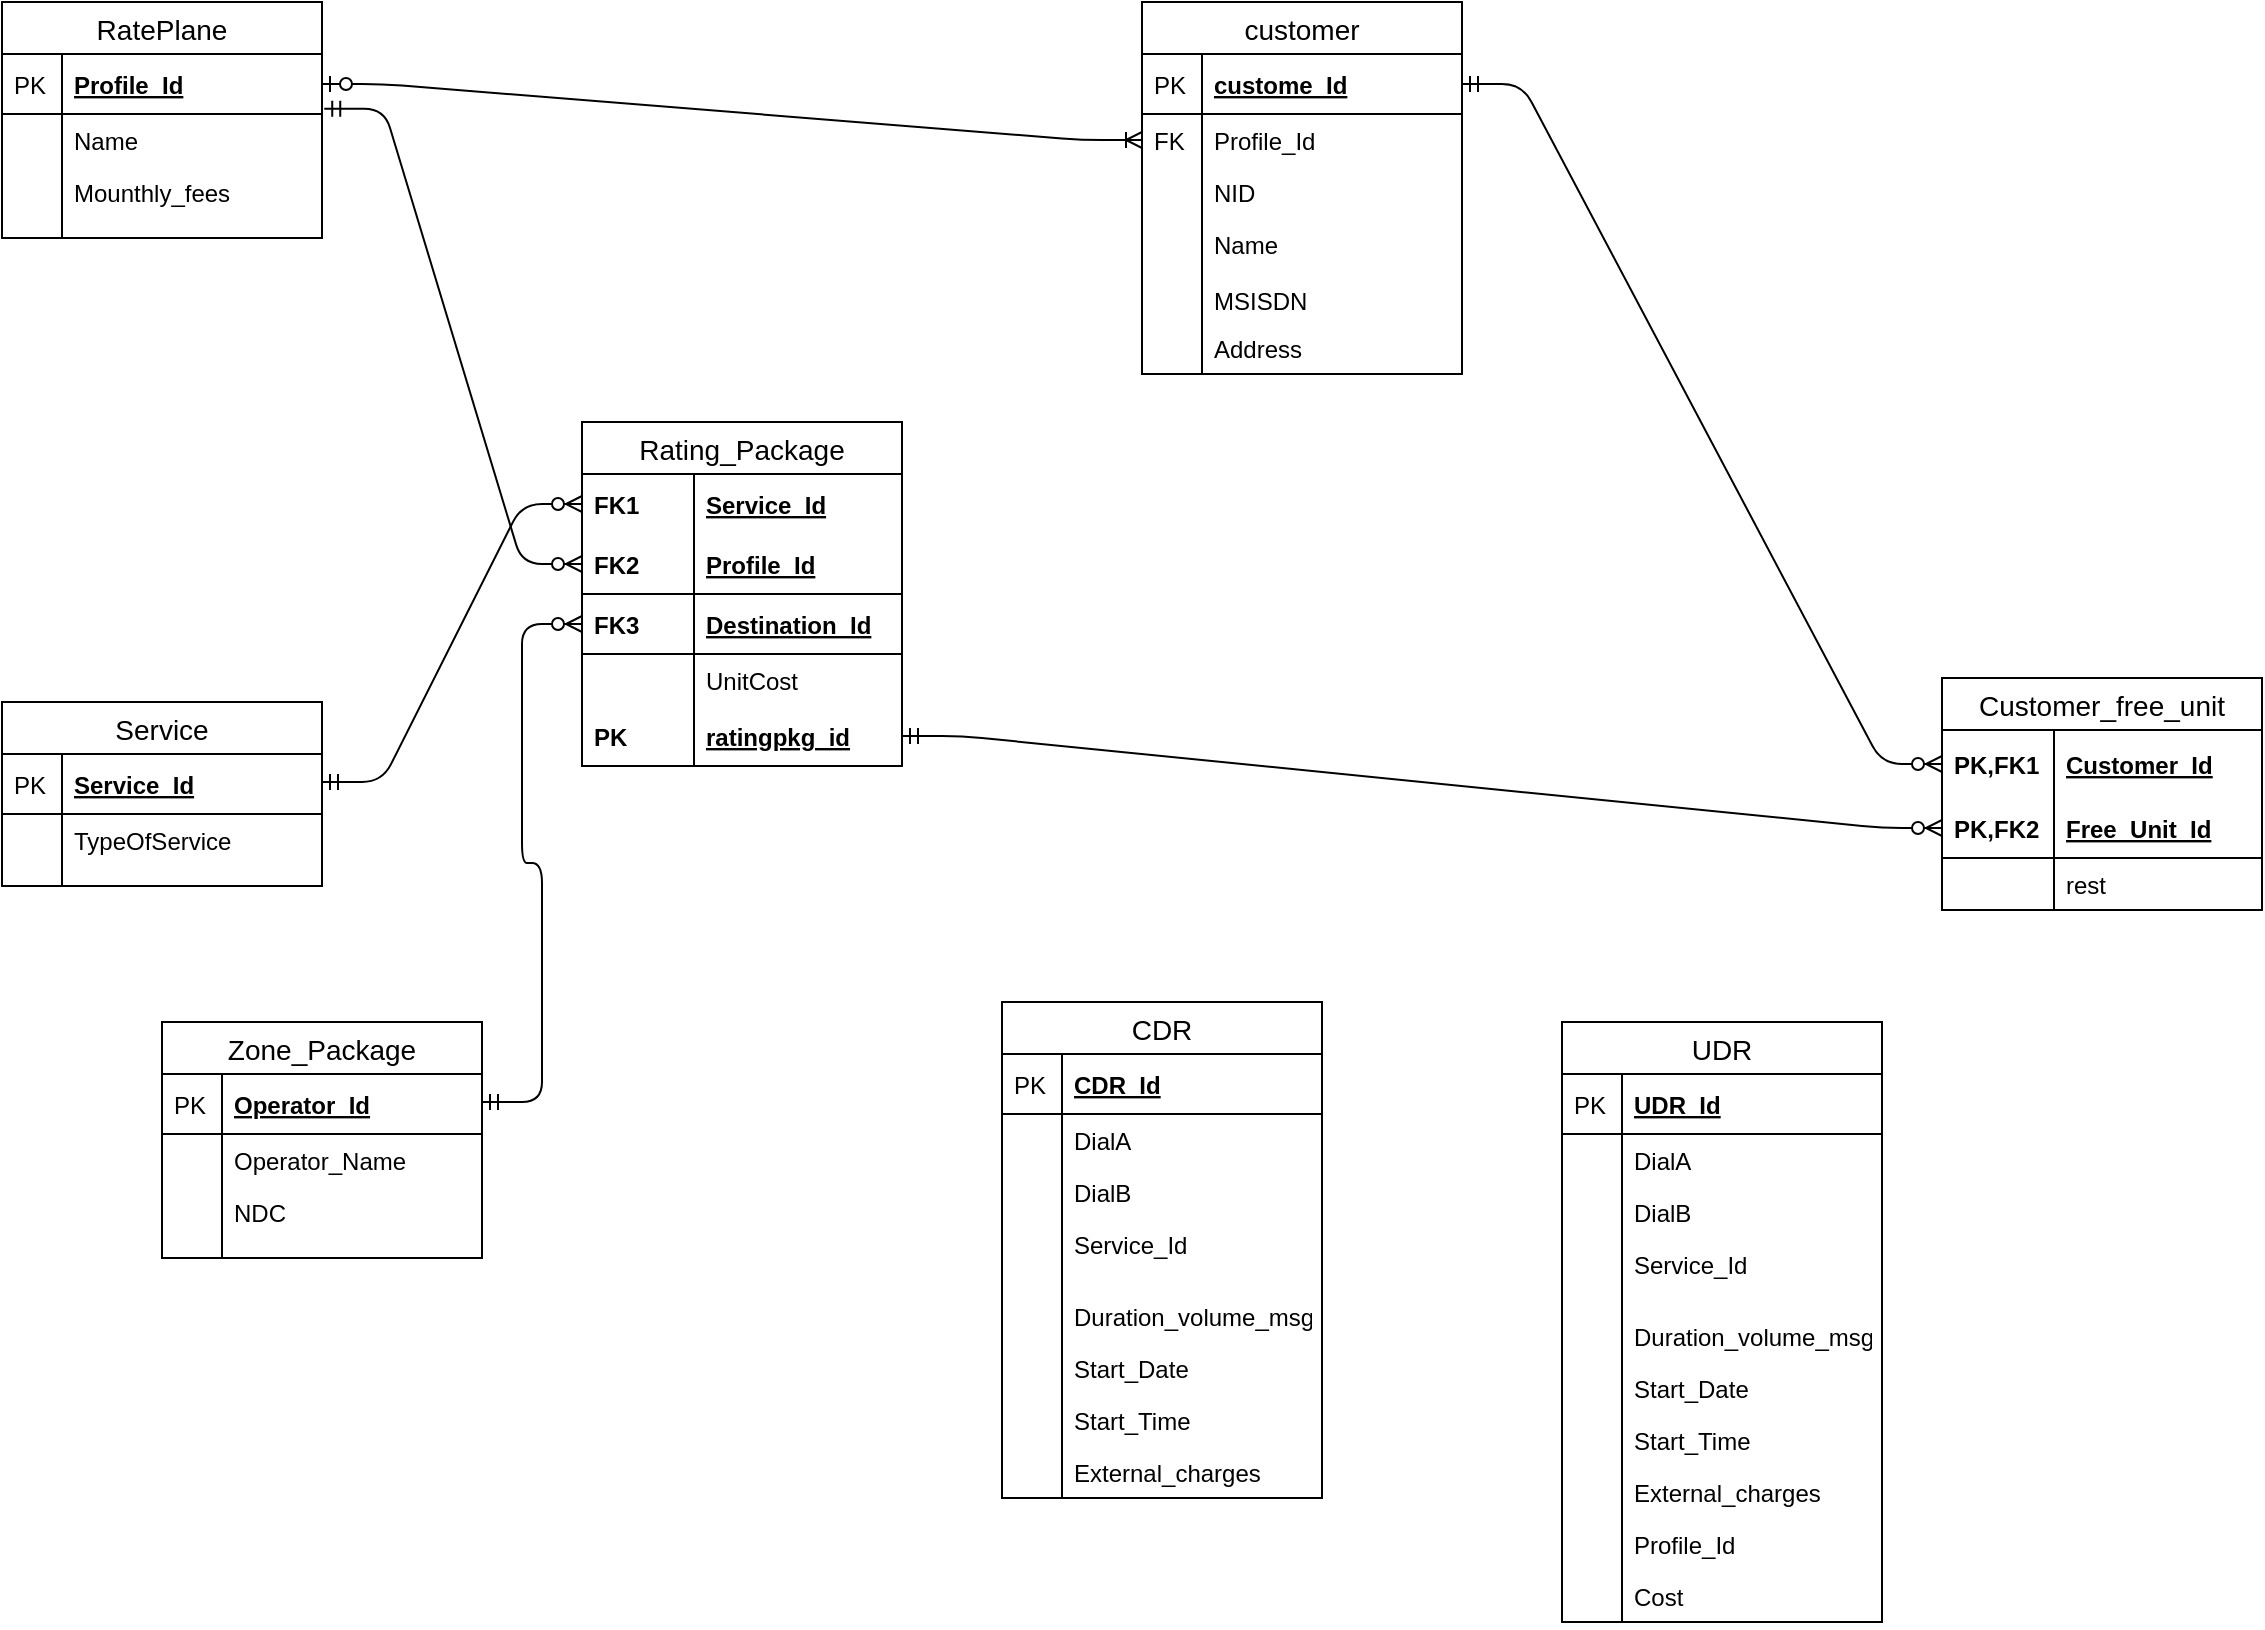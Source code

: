 <mxfile version="13.0.1" type="device"><diagram id="NqoTP0h9-MT8z1iQkF4L" name="Page-1"><mxGraphModel dx="868" dy="443" grid="1" gridSize="10" guides="1" tooltips="1" connect="1" arrows="1" fold="1" page="1" pageScale="1" pageWidth="850" pageHeight="1100" math="0" shadow="0"><root><mxCell id="0"/><mxCell id="1" parent="0"/><mxCell id="SRD3_M76anSx6Ip6fYyF-4" value="" style="edgeStyle=entityRelationEdgeStyle;fontSize=12;html=1;endArrow=ERzeroToMany;startArrow=ERmandOne;entryX=0;entryY=0.5;entryDx=0;entryDy=0;" parent="1" target="I6vXpJZq_C4SH1cYJ7dj-83" edge="1"><mxGeometry width="100" height="100" relative="1" as="geometry"><mxPoint x="260" y="590" as="sourcePoint"/><mxPoint x="360" y="490" as="targetPoint"/></mxGeometry></mxCell><mxCell id="I6vXpJZq_C4SH1cYJ7dj-1" value="RatePlane" style="swimlane;fontStyle=0;childLayout=stackLayout;horizontal=1;startSize=26;horizontalStack=0;resizeParent=1;resizeParentMax=0;resizeLast=0;collapsible=1;marginBottom=0;align=center;fontSize=14;" parent="1" vertex="1"><mxGeometry x="20" y="40" width="160" height="118" as="geometry"/></mxCell><mxCell id="I6vXpJZq_C4SH1cYJ7dj-2" value="Profile_Id" style="shape=partialRectangle;top=0;left=0;right=0;bottom=1;align=left;verticalAlign=middle;fillColor=none;spacingLeft=34;spacingRight=4;overflow=hidden;rotatable=0;points=[[0,0.5],[1,0.5]];portConstraint=eastwest;dropTarget=0;fontStyle=5;fontSize=12;" parent="I6vXpJZq_C4SH1cYJ7dj-1" vertex="1"><mxGeometry y="26" width="160" height="30" as="geometry"/></mxCell><mxCell id="I6vXpJZq_C4SH1cYJ7dj-3" value="PK" style="shape=partialRectangle;top=0;left=0;bottom=0;fillColor=none;align=left;verticalAlign=middle;spacingLeft=4;spacingRight=4;overflow=hidden;rotatable=0;points=[];portConstraint=eastwest;part=1;fontSize=12;" parent="I6vXpJZq_C4SH1cYJ7dj-2" vertex="1" connectable="0"><mxGeometry width="30" height="30" as="geometry"/></mxCell><mxCell id="I6vXpJZq_C4SH1cYJ7dj-4" value="Name&#xA;" style="shape=partialRectangle;top=0;left=0;right=0;bottom=0;align=left;verticalAlign=top;fillColor=none;spacingLeft=34;spacingRight=4;overflow=hidden;rotatable=0;points=[[0,0.5],[1,0.5]];portConstraint=eastwest;dropTarget=0;fontSize=12;" parent="I6vXpJZq_C4SH1cYJ7dj-1" vertex="1"><mxGeometry y="56" width="160" height="26" as="geometry"/></mxCell><mxCell id="I6vXpJZq_C4SH1cYJ7dj-5" value="" style="shape=partialRectangle;top=0;left=0;bottom=0;fillColor=none;align=left;verticalAlign=top;spacingLeft=4;spacingRight=4;overflow=hidden;rotatable=0;points=[];portConstraint=eastwest;part=1;fontSize=12;" parent="I6vXpJZq_C4SH1cYJ7dj-4" vertex="1" connectable="0"><mxGeometry width="30" height="26" as="geometry"/></mxCell><mxCell id="I6vXpJZq_C4SH1cYJ7dj-6" value="Mounthly_fees" style="shape=partialRectangle;top=0;left=0;right=0;bottom=0;align=left;verticalAlign=top;fillColor=none;spacingLeft=34;spacingRight=4;overflow=hidden;rotatable=0;points=[[0,0.5],[1,0.5]];portConstraint=eastwest;dropTarget=0;fontSize=12;" parent="I6vXpJZq_C4SH1cYJ7dj-1" vertex="1"><mxGeometry y="82" width="160" height="26" as="geometry"/></mxCell><mxCell id="I6vXpJZq_C4SH1cYJ7dj-7" value="" style="shape=partialRectangle;top=0;left=0;bottom=0;fillColor=none;align=left;verticalAlign=top;spacingLeft=4;spacingRight=4;overflow=hidden;rotatable=0;points=[];portConstraint=eastwest;part=1;fontSize=12;" parent="I6vXpJZq_C4SH1cYJ7dj-6" vertex="1" connectable="0"><mxGeometry width="30" height="26" as="geometry"/></mxCell><mxCell id="I6vXpJZq_C4SH1cYJ7dj-10" value="" style="shape=partialRectangle;top=0;left=0;right=0;bottom=0;align=left;verticalAlign=top;fillColor=none;spacingLeft=34;spacingRight=4;overflow=hidden;rotatable=0;points=[[0,0.5],[1,0.5]];portConstraint=eastwest;dropTarget=0;fontSize=12;" parent="I6vXpJZq_C4SH1cYJ7dj-1" vertex="1"><mxGeometry y="108" width="160" height="10" as="geometry"/></mxCell><mxCell id="I6vXpJZq_C4SH1cYJ7dj-11" value="" style="shape=partialRectangle;top=0;left=0;bottom=0;fillColor=none;align=left;verticalAlign=top;spacingLeft=4;spacingRight=4;overflow=hidden;rotatable=0;points=[];portConstraint=eastwest;part=1;fontSize=12;" parent="I6vXpJZq_C4SH1cYJ7dj-10" vertex="1" connectable="0"><mxGeometry width="30" height="10" as="geometry"/></mxCell><mxCell id="I6vXpJZq_C4SH1cYJ7dj-23" value="Service" style="swimlane;fontStyle=0;childLayout=stackLayout;horizontal=1;startSize=26;horizontalStack=0;resizeParent=1;resizeParentMax=0;resizeLast=0;collapsible=1;marginBottom=0;align=center;fontSize=14;" parent="1" vertex="1"><mxGeometry x="20" y="390" width="160" height="92" as="geometry"/></mxCell><mxCell id="I6vXpJZq_C4SH1cYJ7dj-24" value="Service_Id" style="shape=partialRectangle;top=0;left=0;right=0;bottom=1;align=left;verticalAlign=middle;fillColor=none;spacingLeft=34;spacingRight=4;overflow=hidden;rotatable=0;points=[[0,0.5],[1,0.5]];portConstraint=eastwest;dropTarget=0;fontStyle=5;fontSize=12;" parent="I6vXpJZq_C4SH1cYJ7dj-23" vertex="1"><mxGeometry y="26" width="160" height="30" as="geometry"/></mxCell><mxCell id="I6vXpJZq_C4SH1cYJ7dj-25" value="PK" style="shape=partialRectangle;top=0;left=0;bottom=0;fillColor=none;align=left;verticalAlign=middle;spacingLeft=4;spacingRight=4;overflow=hidden;rotatable=0;points=[];portConstraint=eastwest;part=1;fontSize=12;" parent="I6vXpJZq_C4SH1cYJ7dj-24" vertex="1" connectable="0"><mxGeometry width="30" height="30" as="geometry"/></mxCell><mxCell id="I6vXpJZq_C4SH1cYJ7dj-26" value="TypeOfService" style="shape=partialRectangle;top=0;left=0;right=0;bottom=0;align=left;verticalAlign=top;fillColor=none;spacingLeft=34;spacingRight=4;overflow=hidden;rotatable=0;points=[[0,0.5],[1,0.5]];portConstraint=eastwest;dropTarget=0;fontSize=12;" parent="I6vXpJZq_C4SH1cYJ7dj-23" vertex="1"><mxGeometry y="56" width="160" height="26" as="geometry"/></mxCell><mxCell id="I6vXpJZq_C4SH1cYJ7dj-27" value="" style="shape=partialRectangle;top=0;left=0;bottom=0;fillColor=none;align=left;verticalAlign=top;spacingLeft=4;spacingRight=4;overflow=hidden;rotatable=0;points=[];portConstraint=eastwest;part=1;fontSize=12;" parent="I6vXpJZq_C4SH1cYJ7dj-26" vertex="1" connectable="0"><mxGeometry width="30" height="26" as="geometry"/></mxCell><mxCell id="I6vXpJZq_C4SH1cYJ7dj-32" value="" style="shape=partialRectangle;top=0;left=0;right=0;bottom=0;align=left;verticalAlign=top;fillColor=none;spacingLeft=34;spacingRight=4;overflow=hidden;rotatable=0;points=[[0,0.5],[1,0.5]];portConstraint=eastwest;dropTarget=0;fontSize=12;" parent="I6vXpJZq_C4SH1cYJ7dj-23" vertex="1"><mxGeometry y="82" width="160" height="10" as="geometry"/></mxCell><mxCell id="I6vXpJZq_C4SH1cYJ7dj-33" value="" style="shape=partialRectangle;top=0;left=0;bottom=0;fillColor=none;align=left;verticalAlign=top;spacingLeft=4;spacingRight=4;overflow=hidden;rotatable=0;points=[];portConstraint=eastwest;part=1;fontSize=12;" parent="I6vXpJZq_C4SH1cYJ7dj-32" vertex="1" connectable="0"><mxGeometry width="30" height="10" as="geometry"/></mxCell><mxCell id="I6vXpJZq_C4SH1cYJ7dj-12" value="customer" style="swimlane;fontStyle=0;childLayout=stackLayout;horizontal=1;startSize=26;horizontalStack=0;resizeParent=1;resizeParentMax=0;resizeLast=0;collapsible=1;marginBottom=0;align=center;fontSize=14;" parent="1" vertex="1"><mxGeometry x="590" y="40" width="160" height="186" as="geometry"/></mxCell><mxCell id="I6vXpJZq_C4SH1cYJ7dj-13" value="custome_Id" style="shape=partialRectangle;top=0;left=0;right=0;bottom=1;align=left;verticalAlign=middle;fillColor=none;spacingLeft=34;spacingRight=4;overflow=hidden;rotatable=0;points=[[0,0.5],[1,0.5]];portConstraint=eastwest;dropTarget=0;fontStyle=5;fontSize=12;" parent="I6vXpJZq_C4SH1cYJ7dj-12" vertex="1"><mxGeometry y="26" width="160" height="30" as="geometry"/></mxCell><mxCell id="I6vXpJZq_C4SH1cYJ7dj-14" value="PK" style="shape=partialRectangle;top=0;left=0;bottom=0;fillColor=none;align=left;verticalAlign=middle;spacingLeft=4;spacingRight=4;overflow=hidden;rotatable=0;points=[];portConstraint=eastwest;part=1;fontSize=12;" parent="I6vXpJZq_C4SH1cYJ7dj-13" vertex="1" connectable="0"><mxGeometry width="30" height="30" as="geometry"/></mxCell><mxCell id="I6vXpJZq_C4SH1cYJ7dj-15" value="Profile_Id" style="shape=partialRectangle;top=0;left=0;right=0;bottom=0;align=left;verticalAlign=top;fillColor=none;spacingLeft=34;spacingRight=4;overflow=hidden;rotatable=0;points=[[0,0.5],[1,0.5]];portConstraint=eastwest;dropTarget=0;fontSize=12;" parent="I6vXpJZq_C4SH1cYJ7dj-12" vertex="1"><mxGeometry y="56" width="160" height="26" as="geometry"/></mxCell><mxCell id="I6vXpJZq_C4SH1cYJ7dj-16" value="FK" style="shape=partialRectangle;top=0;left=0;bottom=0;fillColor=none;align=left;verticalAlign=top;spacingLeft=4;spacingRight=4;overflow=hidden;rotatable=0;points=[];portConstraint=eastwest;part=1;fontSize=12;" parent="I6vXpJZq_C4SH1cYJ7dj-15" vertex="1" connectable="0"><mxGeometry width="30" height="26" as="geometry"/></mxCell><mxCell id="I6vXpJZq_C4SH1cYJ7dj-17" value="NID" style="shape=partialRectangle;top=0;left=0;right=0;bottom=0;align=left;verticalAlign=top;fillColor=none;spacingLeft=34;spacingRight=4;overflow=hidden;rotatable=0;points=[[0,0.5],[1,0.5]];portConstraint=eastwest;dropTarget=0;fontSize=12;" parent="I6vXpJZq_C4SH1cYJ7dj-12" vertex="1"><mxGeometry y="82" width="160" height="26" as="geometry"/></mxCell><mxCell id="I6vXpJZq_C4SH1cYJ7dj-18" value="" style="shape=partialRectangle;top=0;left=0;bottom=0;fillColor=none;align=left;verticalAlign=top;spacingLeft=4;spacingRight=4;overflow=hidden;rotatable=0;points=[];portConstraint=eastwest;part=1;fontSize=12;" parent="I6vXpJZq_C4SH1cYJ7dj-17" vertex="1" connectable="0"><mxGeometry width="30" height="26" as="geometry"/></mxCell><mxCell id="I6vXpJZq_C4SH1cYJ7dj-19" value="Name&#xA;&#xA;MSISDN&#xA; " style="shape=partialRectangle;top=0;left=0;right=0;bottom=0;align=left;verticalAlign=top;fillColor=none;spacingLeft=34;spacingRight=4;overflow=hidden;rotatable=0;points=[[0,0.5],[1,0.5]];portConstraint=eastwest;dropTarget=0;fontSize=12;" parent="I6vXpJZq_C4SH1cYJ7dj-12" vertex="1"><mxGeometry y="108" width="160" height="42" as="geometry"/></mxCell><mxCell id="I6vXpJZq_C4SH1cYJ7dj-20" value="" style="shape=partialRectangle;top=0;left=0;bottom=0;fillColor=none;align=left;verticalAlign=top;spacingLeft=4;spacingRight=4;overflow=hidden;rotatable=0;points=[];portConstraint=eastwest;part=1;fontSize=12;" parent="I6vXpJZq_C4SH1cYJ7dj-19" vertex="1" connectable="0"><mxGeometry width="30" height="42" as="geometry"/></mxCell><mxCell id="I6vXpJZq_C4SH1cYJ7dj-21" value="" style="shape=partialRectangle;top=0;left=0;right=0;bottom=0;align=left;verticalAlign=top;fillColor=none;spacingLeft=34;spacingRight=4;overflow=hidden;rotatable=0;points=[[0,0.5],[1,0.5]];portConstraint=eastwest;dropTarget=0;fontSize=12;" parent="I6vXpJZq_C4SH1cYJ7dj-12" vertex="1"><mxGeometry y="150" width="160" height="10" as="geometry"/></mxCell><mxCell id="I6vXpJZq_C4SH1cYJ7dj-22" value="" style="shape=partialRectangle;top=0;left=0;bottom=0;fillColor=none;align=left;verticalAlign=top;spacingLeft=4;spacingRight=4;overflow=hidden;rotatable=0;points=[];portConstraint=eastwest;part=1;fontSize=12;" parent="I6vXpJZq_C4SH1cYJ7dj-21" vertex="1" connectable="0"><mxGeometry width="30" height="10" as="geometry"/></mxCell><mxCell id="I6vXpJZq_C4SH1cYJ7dj-85" value="Address" style="shape=partialRectangle;top=0;left=0;right=0;bottom=0;align=left;verticalAlign=top;fillColor=none;spacingLeft=34;spacingRight=4;overflow=hidden;rotatable=0;points=[[0,0.5],[1,0.5]];portConstraint=eastwest;dropTarget=0;fontSize=12;" parent="I6vXpJZq_C4SH1cYJ7dj-12" vertex="1"><mxGeometry y="160" width="160" height="26" as="geometry"/></mxCell><mxCell id="I6vXpJZq_C4SH1cYJ7dj-86" value="" style="shape=partialRectangle;top=0;left=0;bottom=0;fillColor=none;align=left;verticalAlign=top;spacingLeft=4;spacingRight=4;overflow=hidden;rotatable=0;points=[];portConstraint=eastwest;part=1;fontSize=12;" parent="I6vXpJZq_C4SH1cYJ7dj-85" vertex="1" connectable="0"><mxGeometry width="30" height="26" as="geometry"/></mxCell><mxCell id="I6vXpJZq_C4SH1cYJ7dj-45" value="Rating_Package" style="swimlane;fontStyle=0;childLayout=stackLayout;horizontal=1;startSize=26;horizontalStack=0;resizeParent=1;resizeParentMax=0;resizeLast=0;collapsible=1;marginBottom=0;align=center;fontSize=14;" parent="1" vertex="1"><mxGeometry x="310" y="250" width="160" height="172" as="geometry"/></mxCell><mxCell id="I6vXpJZq_C4SH1cYJ7dj-46" value="Service_Id" style="shape=partialRectangle;top=0;left=0;right=0;bottom=0;align=left;verticalAlign=middle;fillColor=none;spacingLeft=60;spacingRight=4;overflow=hidden;rotatable=0;points=[[0,0.5],[1,0.5]];portConstraint=eastwest;dropTarget=0;fontStyle=5;fontSize=12;" parent="I6vXpJZq_C4SH1cYJ7dj-45" vertex="1"><mxGeometry y="26" width="160" height="30" as="geometry"/></mxCell><mxCell id="I6vXpJZq_C4SH1cYJ7dj-47" value="FK1" style="shape=partialRectangle;fontStyle=1;top=0;left=0;bottom=0;fillColor=none;align=left;verticalAlign=middle;spacingLeft=4;spacingRight=4;overflow=hidden;rotatable=0;points=[];portConstraint=eastwest;part=1;fontSize=12;" parent="I6vXpJZq_C4SH1cYJ7dj-46" vertex="1" connectable="0"><mxGeometry width="56" height="30" as="geometry"/></mxCell><mxCell id="I6vXpJZq_C4SH1cYJ7dj-48" value="Profile_Id" style="shape=partialRectangle;top=0;left=0;right=0;bottom=1;align=left;verticalAlign=middle;fillColor=none;spacingLeft=60;spacingRight=4;overflow=hidden;rotatable=0;points=[[0,0.5],[1,0.5]];portConstraint=eastwest;dropTarget=0;fontStyle=5;fontSize=12;" parent="I6vXpJZq_C4SH1cYJ7dj-45" vertex="1"><mxGeometry y="56" width="160" height="30" as="geometry"/></mxCell><mxCell id="I6vXpJZq_C4SH1cYJ7dj-49" value="FK2" style="shape=partialRectangle;fontStyle=1;top=0;left=0;bottom=0;fillColor=none;align=left;verticalAlign=middle;spacingLeft=4;spacingRight=4;overflow=hidden;rotatable=0;points=[];portConstraint=eastwest;part=1;fontSize=12;" parent="I6vXpJZq_C4SH1cYJ7dj-48" vertex="1" connectable="0"><mxGeometry width="56" height="30" as="geometry"/></mxCell><mxCell id="I6vXpJZq_C4SH1cYJ7dj-83" value="Destination_Id" style="shape=partialRectangle;top=0;left=0;right=0;bottom=1;align=left;verticalAlign=middle;fillColor=none;spacingLeft=60;spacingRight=4;overflow=hidden;rotatable=0;points=[[0,0.5],[1,0.5]];portConstraint=eastwest;dropTarget=0;fontStyle=5;fontSize=12;" parent="I6vXpJZq_C4SH1cYJ7dj-45" vertex="1"><mxGeometry y="86" width="160" height="30" as="geometry"/></mxCell><mxCell id="I6vXpJZq_C4SH1cYJ7dj-84" value="FK3" style="shape=partialRectangle;fontStyle=1;top=0;left=0;bottom=0;fillColor=none;align=left;verticalAlign=middle;spacingLeft=4;spacingRight=4;overflow=hidden;rotatable=0;points=[];portConstraint=eastwest;part=1;fontSize=12;" parent="I6vXpJZq_C4SH1cYJ7dj-83" vertex="1" connectable="0"><mxGeometry width="56" height="30" as="geometry"/></mxCell><mxCell id="I6vXpJZq_C4SH1cYJ7dj-79" value="UnitCost" style="shape=partialRectangle;top=0;left=0;right=0;bottom=0;align=left;verticalAlign=top;fillColor=none;spacingLeft=60;spacingRight=4;overflow=hidden;rotatable=0;points=[[0,0.5],[1,0.5]];portConstraint=eastwest;dropTarget=0;fontSize=12;" parent="I6vXpJZq_C4SH1cYJ7dj-45" vertex="1"><mxGeometry y="116" width="160" height="26" as="geometry"/></mxCell><mxCell id="I6vXpJZq_C4SH1cYJ7dj-80" value="" style="shape=partialRectangle;top=0;left=0;bottom=0;fillColor=none;align=left;verticalAlign=top;spacingLeft=4;spacingRight=4;overflow=hidden;rotatable=0;points=[];portConstraint=eastwest;part=1;fontSize=12;" parent="I6vXpJZq_C4SH1cYJ7dj-79" vertex="1" connectable="0"><mxGeometry width="56" height="26" as="geometry"/></mxCell><mxCell id="gIB51Gj1fJUE-P_nzgYP-3" value="ratingpkg_id" style="shape=partialRectangle;top=0;left=0;right=0;bottom=0;align=left;verticalAlign=middle;fillColor=none;spacingLeft=60;spacingRight=4;overflow=hidden;rotatable=0;points=[[0,0.5],[1,0.5]];portConstraint=eastwest;dropTarget=0;fontStyle=5;fontSize=12;" vertex="1" parent="I6vXpJZq_C4SH1cYJ7dj-45"><mxGeometry y="142" width="160" height="30" as="geometry"/></mxCell><mxCell id="gIB51Gj1fJUE-P_nzgYP-4" value="PK" style="shape=partialRectangle;fontStyle=1;top=0;left=0;bottom=0;fillColor=none;align=left;verticalAlign=middle;spacingLeft=4;spacingRight=4;overflow=hidden;rotatable=0;points=[];portConstraint=eastwest;part=1;fontSize=12;" vertex="1" connectable="0" parent="gIB51Gj1fJUE-P_nzgYP-3"><mxGeometry width="56" height="30" as="geometry"/></mxCell><mxCell id="I6vXpJZq_C4SH1cYJ7dj-63" value="Zone_Package" style="swimlane;fontStyle=0;childLayout=stackLayout;horizontal=1;startSize=26;horizontalStack=0;resizeParent=1;resizeParentMax=0;resizeLast=0;collapsible=1;marginBottom=0;align=center;fontSize=14;" parent="1" vertex="1"><mxGeometry x="100" y="550" width="160" height="118" as="geometry"/></mxCell><mxCell id="I6vXpJZq_C4SH1cYJ7dj-64" value="Operator_Id" style="shape=partialRectangle;top=0;left=0;right=0;bottom=1;align=left;verticalAlign=middle;fillColor=none;spacingLeft=34;spacingRight=4;overflow=hidden;rotatable=0;points=[[0,0.5],[1,0.5]];portConstraint=eastwest;dropTarget=0;fontStyle=5;fontSize=12;" parent="I6vXpJZq_C4SH1cYJ7dj-63" vertex="1"><mxGeometry y="26" width="160" height="30" as="geometry"/></mxCell><mxCell id="I6vXpJZq_C4SH1cYJ7dj-65" value="PK" style="shape=partialRectangle;top=0;left=0;bottom=0;fillColor=none;align=left;verticalAlign=middle;spacingLeft=4;spacingRight=4;overflow=hidden;rotatable=0;points=[];portConstraint=eastwest;part=1;fontSize=12;" parent="I6vXpJZq_C4SH1cYJ7dj-64" vertex="1" connectable="0"><mxGeometry width="30" height="30" as="geometry"/></mxCell><mxCell id="I6vXpJZq_C4SH1cYJ7dj-66" value="Operator_Name" style="shape=partialRectangle;top=0;left=0;right=0;bottom=0;align=left;verticalAlign=top;fillColor=none;spacingLeft=34;spacingRight=4;overflow=hidden;rotatable=0;points=[[0,0.5],[1,0.5]];portConstraint=eastwest;dropTarget=0;fontSize=12;" parent="I6vXpJZq_C4SH1cYJ7dj-63" vertex="1"><mxGeometry y="56" width="160" height="26" as="geometry"/></mxCell><mxCell id="I6vXpJZq_C4SH1cYJ7dj-67" value="" style="shape=partialRectangle;top=0;left=0;bottom=0;fillColor=none;align=left;verticalAlign=top;spacingLeft=4;spacingRight=4;overflow=hidden;rotatable=0;points=[];portConstraint=eastwest;part=1;fontSize=12;" parent="I6vXpJZq_C4SH1cYJ7dj-66" vertex="1" connectable="0"><mxGeometry width="30" height="26" as="geometry"/></mxCell><mxCell id="I6vXpJZq_C4SH1cYJ7dj-68" value="NDC" style="shape=partialRectangle;top=0;left=0;right=0;bottom=0;align=left;verticalAlign=top;fillColor=none;spacingLeft=34;spacingRight=4;overflow=hidden;rotatable=0;points=[[0,0.5],[1,0.5]];portConstraint=eastwest;dropTarget=0;fontSize=12;" parent="I6vXpJZq_C4SH1cYJ7dj-63" vertex="1"><mxGeometry y="82" width="160" height="26" as="geometry"/></mxCell><mxCell id="I6vXpJZq_C4SH1cYJ7dj-69" value="" style="shape=partialRectangle;top=0;left=0;bottom=0;fillColor=none;align=left;verticalAlign=top;spacingLeft=4;spacingRight=4;overflow=hidden;rotatable=0;points=[];portConstraint=eastwest;part=1;fontSize=12;" parent="I6vXpJZq_C4SH1cYJ7dj-68" vertex="1" connectable="0"><mxGeometry width="30" height="26" as="geometry"/></mxCell><mxCell id="I6vXpJZq_C4SH1cYJ7dj-72" value="" style="shape=partialRectangle;top=0;left=0;right=0;bottom=0;align=left;verticalAlign=top;fillColor=none;spacingLeft=34;spacingRight=4;overflow=hidden;rotatable=0;points=[[0,0.5],[1,0.5]];portConstraint=eastwest;dropTarget=0;fontSize=12;" parent="I6vXpJZq_C4SH1cYJ7dj-63" vertex="1"><mxGeometry y="108" width="160" height="10" as="geometry"/></mxCell><mxCell id="I6vXpJZq_C4SH1cYJ7dj-73" value="" style="shape=partialRectangle;top=0;left=0;bottom=0;fillColor=none;align=left;verticalAlign=top;spacingLeft=4;spacingRight=4;overflow=hidden;rotatable=0;points=[];portConstraint=eastwest;part=1;fontSize=12;" parent="I6vXpJZq_C4SH1cYJ7dj-72" vertex="1" connectable="0"><mxGeometry width="30" height="10" as="geometry"/></mxCell><mxCell id="I6vXpJZq_C4SH1cYJ7dj-89" value="" style="edgeStyle=entityRelationEdgeStyle;fontSize=12;html=1;endArrow=ERoneToMany;startArrow=ERzeroToOne;exitX=1;exitY=0.5;exitDx=0;exitDy=0;entryX=0;entryY=0.5;entryDx=0;entryDy=0;" parent="1" source="I6vXpJZq_C4SH1cYJ7dj-2" target="I6vXpJZq_C4SH1cYJ7dj-15" edge="1"><mxGeometry width="100" height="100" relative="1" as="geometry"><mxPoint x="320" y="170" as="sourcePoint"/><mxPoint x="420" y="70" as="targetPoint"/></mxGeometry></mxCell><mxCell id="I6vXpJZq_C4SH1cYJ7dj-93" value="" style="edgeStyle=entityRelationEdgeStyle;fontSize=12;html=1;endArrow=ERzeroToMany;startArrow=ERmandOne;entryX=0;entryY=0.5;entryDx=0;entryDy=0;exitX=1.007;exitY=-0.1;exitDx=0;exitDy=0;exitPerimeter=0;" parent="1" source="I6vXpJZq_C4SH1cYJ7dj-4" target="I6vXpJZq_C4SH1cYJ7dj-48" edge="1"><mxGeometry width="100" height="100" relative="1" as="geometry"><mxPoint x="170" y="180" as="sourcePoint"/><mxPoint x="270" y="80" as="targetPoint"/></mxGeometry></mxCell><mxCell id="SRD3_M76anSx6Ip6fYyF-3" value="" style="edgeStyle=entityRelationEdgeStyle;fontSize=12;html=1;endArrow=ERzeroToMany;startArrow=ERmandOne;entryX=0;entryY=0.5;entryDx=0;entryDy=0;" parent="1" target="I6vXpJZq_C4SH1cYJ7dj-46" edge="1"><mxGeometry width="100" height="100" relative="1" as="geometry"><mxPoint x="180" y="430" as="sourcePoint"/><mxPoint x="280" y="330" as="targetPoint"/></mxGeometry></mxCell><mxCell id="4dYCIiuZ7WBK6JE0jB2O-19" value="" style="edgeStyle=entityRelationEdgeStyle;fontSize=12;html=1;endArrow=ERzeroToMany;startArrow=ERmandOne;exitX=1;exitY=0.5;exitDx=0;exitDy=0;entryX=0;entryY=0.5;entryDx=0;entryDy=0;" parent="1" source="I6vXpJZq_C4SH1cYJ7dj-13" target="4dYCIiuZ7WBK6JE0jB2O-13" edge="1"><mxGeometry width="100" height="100" relative="1" as="geometry"><mxPoint x="510" y="230" as="sourcePoint"/><mxPoint x="590" y="559" as="targetPoint"/></mxGeometry></mxCell><mxCell id="4dYCIiuZ7WBK6JE0jB2O-20" value="" style="edgeStyle=entityRelationEdgeStyle;fontSize=12;html=1;endArrow=ERzeroToMany;startArrow=ERmandOne;entryX=0;entryY=0.5;entryDx=0;entryDy=0;exitX=1;exitY=0.5;exitDx=0;exitDy=0;" parent="1" source="gIB51Gj1fJUE-P_nzgYP-3" target="4dYCIiuZ7WBK6JE0jB2O-15" edge="1"><mxGeometry width="100" height="100" relative="1" as="geometry"><mxPoint x="510" y="290" as="sourcePoint"/><mxPoint x="590" y="600" as="targetPoint"/></mxGeometry></mxCell><mxCell id="4dYCIiuZ7WBK6JE0jB2O-12" value="Customer_free_unit" style="swimlane;fontStyle=0;childLayout=stackLayout;horizontal=1;startSize=26;horizontalStack=0;resizeParent=1;resizeParentMax=0;resizeLast=0;collapsible=1;marginBottom=0;align=center;fontSize=14;" parent="1" vertex="1"><mxGeometry x="990" y="378" width="160" height="116" as="geometry"/></mxCell><mxCell id="4dYCIiuZ7WBK6JE0jB2O-13" value="Customer_Id" style="shape=partialRectangle;top=0;left=0;right=0;bottom=0;align=left;verticalAlign=middle;fillColor=none;spacingLeft=60;spacingRight=4;overflow=hidden;rotatable=0;points=[[0,0.5],[1,0.5]];portConstraint=eastwest;dropTarget=0;fontStyle=5;fontSize=12;" parent="4dYCIiuZ7WBK6JE0jB2O-12" vertex="1"><mxGeometry y="26" width="160" height="34" as="geometry"/></mxCell><mxCell id="4dYCIiuZ7WBK6JE0jB2O-14" value="PK,FK1" style="shape=partialRectangle;fontStyle=1;top=0;left=0;bottom=0;fillColor=none;align=left;verticalAlign=middle;spacingLeft=4;spacingRight=4;overflow=hidden;rotatable=0;points=[];portConstraint=eastwest;part=1;fontSize=12;" parent="4dYCIiuZ7WBK6JE0jB2O-13" vertex="1" connectable="0"><mxGeometry width="56" height="34" as="geometry"/></mxCell><mxCell id="4dYCIiuZ7WBK6JE0jB2O-15" value="Free_Unit_Id" style="shape=partialRectangle;top=0;left=0;right=0;bottom=1;align=left;verticalAlign=middle;fillColor=none;spacingLeft=60;spacingRight=4;overflow=hidden;rotatable=0;points=[[0,0.5],[1,0.5]];portConstraint=eastwest;dropTarget=0;fontStyle=5;fontSize=12;" parent="4dYCIiuZ7WBK6JE0jB2O-12" vertex="1"><mxGeometry y="60" width="160" height="30" as="geometry"/></mxCell><mxCell id="4dYCIiuZ7WBK6JE0jB2O-16" value="PK,FK2" style="shape=partialRectangle;fontStyle=1;top=0;left=0;bottom=0;fillColor=none;align=left;verticalAlign=middle;spacingLeft=4;spacingRight=4;overflow=hidden;rotatable=0;points=[];portConstraint=eastwest;part=1;fontSize=12;" parent="4dYCIiuZ7WBK6JE0jB2O-15" vertex="1" connectable="0"><mxGeometry width="56" height="30" as="geometry"/></mxCell><mxCell id="4dYCIiuZ7WBK6JE0jB2O-17" value="rest" style="shape=partialRectangle;top=0;left=0;right=0;bottom=0;align=left;verticalAlign=top;fillColor=none;spacingLeft=60;spacingRight=4;overflow=hidden;rotatable=0;points=[[0,0.5],[1,0.5]];portConstraint=eastwest;dropTarget=0;fontSize=12;" parent="4dYCIiuZ7WBK6JE0jB2O-12" vertex="1"><mxGeometry y="90" width="160" height="26" as="geometry"/></mxCell><mxCell id="4dYCIiuZ7WBK6JE0jB2O-18" value="" style="shape=partialRectangle;top=0;left=0;bottom=0;fillColor=none;align=left;verticalAlign=top;spacingLeft=4;spacingRight=4;overflow=hidden;rotatable=0;points=[];portConstraint=eastwest;part=1;fontSize=12;" parent="4dYCIiuZ7WBK6JE0jB2O-17" vertex="1" connectable="0"><mxGeometry width="56" height="26" as="geometry"/></mxCell><mxCell id="4dYCIiuZ7WBK6JE0jB2O-21" value="CDR" style="swimlane;fontStyle=0;childLayout=stackLayout;horizontal=1;startSize=26;horizontalStack=0;resizeParent=1;resizeParentMax=0;resizeLast=0;collapsible=1;marginBottom=0;align=center;fontSize=14;" parent="1" vertex="1"><mxGeometry x="520" y="540" width="160" height="248" as="geometry"/></mxCell><mxCell id="4dYCIiuZ7WBK6JE0jB2O-22" value="CDR_Id" style="shape=partialRectangle;top=0;left=0;right=0;bottom=1;align=left;verticalAlign=middle;fillColor=none;spacingLeft=34;spacingRight=4;overflow=hidden;rotatable=0;points=[[0,0.5],[1,0.5]];portConstraint=eastwest;dropTarget=0;fontStyle=5;fontSize=12;" parent="4dYCIiuZ7WBK6JE0jB2O-21" vertex="1"><mxGeometry y="26" width="160" height="30" as="geometry"/></mxCell><mxCell id="4dYCIiuZ7WBK6JE0jB2O-23" value="PK" style="shape=partialRectangle;top=0;left=0;bottom=0;fillColor=none;align=left;verticalAlign=middle;spacingLeft=4;spacingRight=4;overflow=hidden;rotatable=0;points=[];portConstraint=eastwest;part=1;fontSize=12;" parent="4dYCIiuZ7WBK6JE0jB2O-22" vertex="1" connectable="0"><mxGeometry width="30" height="30" as="geometry"/></mxCell><mxCell id="4dYCIiuZ7WBK6JE0jB2O-24" value="DialA" style="shape=partialRectangle;top=0;left=0;right=0;bottom=0;align=left;verticalAlign=top;fillColor=none;spacingLeft=34;spacingRight=4;overflow=hidden;rotatable=0;points=[[0,0.5],[1,0.5]];portConstraint=eastwest;dropTarget=0;fontSize=12;" parent="4dYCIiuZ7WBK6JE0jB2O-21" vertex="1"><mxGeometry y="56" width="160" height="26" as="geometry"/></mxCell><mxCell id="4dYCIiuZ7WBK6JE0jB2O-25" value="" style="shape=partialRectangle;top=0;left=0;bottom=0;fillColor=none;align=left;verticalAlign=top;spacingLeft=4;spacingRight=4;overflow=hidden;rotatable=0;points=[];portConstraint=eastwest;part=1;fontSize=12;" parent="4dYCIiuZ7WBK6JE0jB2O-24" vertex="1" connectable="0"><mxGeometry width="30" height="26" as="geometry"/></mxCell><mxCell id="4dYCIiuZ7WBK6JE0jB2O-26" value="DialB" style="shape=partialRectangle;top=0;left=0;right=0;bottom=0;align=left;verticalAlign=top;fillColor=none;spacingLeft=34;spacingRight=4;overflow=hidden;rotatable=0;points=[[0,0.5],[1,0.5]];portConstraint=eastwest;dropTarget=0;fontSize=12;" parent="4dYCIiuZ7WBK6JE0jB2O-21" vertex="1"><mxGeometry y="82" width="160" height="26" as="geometry"/></mxCell><mxCell id="4dYCIiuZ7WBK6JE0jB2O-27" value="" style="shape=partialRectangle;top=0;left=0;bottom=0;fillColor=none;align=left;verticalAlign=top;spacingLeft=4;spacingRight=4;overflow=hidden;rotatable=0;points=[];portConstraint=eastwest;part=1;fontSize=12;" parent="4dYCIiuZ7WBK6JE0jB2O-26" vertex="1" connectable="0"><mxGeometry width="30" height="26" as="geometry"/></mxCell><mxCell id="4dYCIiuZ7WBK6JE0jB2O-28" value="Service_Id" style="shape=partialRectangle;top=0;left=0;right=0;bottom=0;align=left;verticalAlign=top;fillColor=none;spacingLeft=34;spacingRight=4;overflow=hidden;rotatable=0;points=[[0,0.5],[1,0.5]];portConstraint=eastwest;dropTarget=0;fontSize=12;" parent="4dYCIiuZ7WBK6JE0jB2O-21" vertex="1"><mxGeometry y="108" width="160" height="26" as="geometry"/></mxCell><mxCell id="4dYCIiuZ7WBK6JE0jB2O-29" value="" style="shape=partialRectangle;top=0;left=0;bottom=0;fillColor=none;align=left;verticalAlign=top;spacingLeft=4;spacingRight=4;overflow=hidden;rotatable=0;points=[];portConstraint=eastwest;part=1;fontSize=12;" parent="4dYCIiuZ7WBK6JE0jB2O-28" vertex="1" connectable="0"><mxGeometry width="30" height="26" as="geometry"/></mxCell><mxCell id="4dYCIiuZ7WBK6JE0jB2O-30" value="" style="shape=partialRectangle;top=0;left=0;right=0;bottom=0;align=left;verticalAlign=top;fillColor=none;spacingLeft=34;spacingRight=4;overflow=hidden;rotatable=0;points=[[0,0.5],[1,0.5]];portConstraint=eastwest;dropTarget=0;fontSize=12;" parent="4dYCIiuZ7WBK6JE0jB2O-21" vertex="1"><mxGeometry y="134" width="160" height="10" as="geometry"/></mxCell><mxCell id="4dYCIiuZ7WBK6JE0jB2O-31" value="" style="shape=partialRectangle;top=0;left=0;bottom=0;fillColor=none;align=left;verticalAlign=top;spacingLeft=4;spacingRight=4;overflow=hidden;rotatable=0;points=[];portConstraint=eastwest;part=1;fontSize=12;" parent="4dYCIiuZ7WBK6JE0jB2O-30" vertex="1" connectable="0"><mxGeometry width="30" height="10" as="geometry"/></mxCell><mxCell id="4dYCIiuZ7WBK6JE0jB2O-32" value="Duration_volume_msg" style="shape=partialRectangle;top=0;left=0;right=0;bottom=0;align=left;verticalAlign=top;fillColor=none;spacingLeft=34;spacingRight=4;overflow=hidden;rotatable=0;points=[[0,0.5],[1,0.5]];portConstraint=eastwest;dropTarget=0;fontSize=12;" parent="4dYCIiuZ7WBK6JE0jB2O-21" vertex="1"><mxGeometry y="144" width="160" height="26" as="geometry"/></mxCell><mxCell id="4dYCIiuZ7WBK6JE0jB2O-33" value="" style="shape=partialRectangle;top=0;left=0;bottom=0;fillColor=none;align=left;verticalAlign=top;spacingLeft=4;spacingRight=4;overflow=hidden;rotatable=0;points=[];portConstraint=eastwest;part=1;fontSize=12;" parent="4dYCIiuZ7WBK6JE0jB2O-32" vertex="1" connectable="0"><mxGeometry width="30" height="26" as="geometry"/></mxCell><mxCell id="4dYCIiuZ7WBK6JE0jB2O-34" value="Start_Date" style="shape=partialRectangle;top=0;left=0;right=0;bottom=0;align=left;verticalAlign=top;fillColor=none;spacingLeft=34;spacingRight=4;overflow=hidden;rotatable=0;points=[[0,0.5],[1,0.5]];portConstraint=eastwest;dropTarget=0;fontSize=12;" parent="4dYCIiuZ7WBK6JE0jB2O-21" vertex="1"><mxGeometry y="170" width="160" height="26" as="geometry"/></mxCell><mxCell id="4dYCIiuZ7WBK6JE0jB2O-35" value="" style="shape=partialRectangle;top=0;left=0;bottom=0;fillColor=none;align=left;verticalAlign=top;spacingLeft=4;spacingRight=4;overflow=hidden;rotatable=0;points=[];portConstraint=eastwest;part=1;fontSize=12;" parent="4dYCIiuZ7WBK6JE0jB2O-34" vertex="1" connectable="0"><mxGeometry width="30" height="26" as="geometry"/></mxCell><mxCell id="4dYCIiuZ7WBK6JE0jB2O-36" value="Start_Time" style="shape=partialRectangle;top=0;left=0;right=0;bottom=0;align=left;verticalAlign=top;fillColor=none;spacingLeft=34;spacingRight=4;overflow=hidden;rotatable=0;points=[[0,0.5],[1,0.5]];portConstraint=eastwest;dropTarget=0;fontSize=12;" parent="4dYCIiuZ7WBK6JE0jB2O-21" vertex="1"><mxGeometry y="196" width="160" height="26" as="geometry"/></mxCell><mxCell id="4dYCIiuZ7WBK6JE0jB2O-37" value="" style="shape=partialRectangle;top=0;left=0;bottom=0;fillColor=none;align=left;verticalAlign=top;spacingLeft=4;spacingRight=4;overflow=hidden;rotatable=0;points=[];portConstraint=eastwest;part=1;fontSize=12;" parent="4dYCIiuZ7WBK6JE0jB2O-36" vertex="1" connectable="0"><mxGeometry width="30" height="26" as="geometry"/></mxCell><mxCell id="4dYCIiuZ7WBK6JE0jB2O-38" value="External_charges" style="shape=partialRectangle;top=0;left=0;right=0;bottom=0;align=left;verticalAlign=top;fillColor=none;spacingLeft=34;spacingRight=4;overflow=hidden;rotatable=0;points=[[0,0.5],[1,0.5]];portConstraint=eastwest;dropTarget=0;fontSize=12;" parent="4dYCIiuZ7WBK6JE0jB2O-21" vertex="1"><mxGeometry y="222" width="160" height="26" as="geometry"/></mxCell><mxCell id="4dYCIiuZ7WBK6JE0jB2O-39" value="" style="shape=partialRectangle;top=0;left=0;bottom=0;fillColor=none;align=left;verticalAlign=top;spacingLeft=4;spacingRight=4;overflow=hidden;rotatable=0;points=[];portConstraint=eastwest;part=1;fontSize=12;" parent="4dYCIiuZ7WBK6JE0jB2O-38" vertex="1" connectable="0"><mxGeometry width="30" height="26" as="geometry"/></mxCell><mxCell id="4dYCIiuZ7WBK6JE0jB2O-40" value="UDR" style="swimlane;fontStyle=0;childLayout=stackLayout;horizontal=1;startSize=26;horizontalStack=0;resizeParent=1;resizeParentMax=0;resizeLast=0;collapsible=1;marginBottom=0;align=center;fontSize=14;" parent="1" vertex="1"><mxGeometry x="800" y="550" width="160" height="300" as="geometry"/></mxCell><mxCell id="4dYCIiuZ7WBK6JE0jB2O-41" value="UDR_Id" style="shape=partialRectangle;top=0;left=0;right=0;bottom=1;align=left;verticalAlign=middle;fillColor=none;spacingLeft=34;spacingRight=4;overflow=hidden;rotatable=0;points=[[0,0.5],[1,0.5]];portConstraint=eastwest;dropTarget=0;fontStyle=5;fontSize=12;" parent="4dYCIiuZ7WBK6JE0jB2O-40" vertex="1"><mxGeometry y="26" width="160" height="30" as="geometry"/></mxCell><mxCell id="4dYCIiuZ7WBK6JE0jB2O-42" value="PK" style="shape=partialRectangle;top=0;left=0;bottom=0;fillColor=none;align=left;verticalAlign=middle;spacingLeft=4;spacingRight=4;overflow=hidden;rotatable=0;points=[];portConstraint=eastwest;part=1;fontSize=12;" parent="4dYCIiuZ7WBK6JE0jB2O-41" vertex="1" connectable="0"><mxGeometry width="30" height="30" as="geometry"/></mxCell><mxCell id="4dYCIiuZ7WBK6JE0jB2O-43" value="DialA" style="shape=partialRectangle;top=0;left=0;right=0;bottom=0;align=left;verticalAlign=top;fillColor=none;spacingLeft=34;spacingRight=4;overflow=hidden;rotatable=0;points=[[0,0.5],[1,0.5]];portConstraint=eastwest;dropTarget=0;fontSize=12;" parent="4dYCIiuZ7WBK6JE0jB2O-40" vertex="1"><mxGeometry y="56" width="160" height="26" as="geometry"/></mxCell><mxCell id="4dYCIiuZ7WBK6JE0jB2O-44" value="" style="shape=partialRectangle;top=0;left=0;bottom=0;fillColor=none;align=left;verticalAlign=top;spacingLeft=4;spacingRight=4;overflow=hidden;rotatable=0;points=[];portConstraint=eastwest;part=1;fontSize=12;" parent="4dYCIiuZ7WBK6JE0jB2O-43" vertex="1" connectable="0"><mxGeometry width="30" height="26" as="geometry"/></mxCell><mxCell id="4dYCIiuZ7WBK6JE0jB2O-45" value="DialB" style="shape=partialRectangle;top=0;left=0;right=0;bottom=0;align=left;verticalAlign=top;fillColor=none;spacingLeft=34;spacingRight=4;overflow=hidden;rotatable=0;points=[[0,0.5],[1,0.5]];portConstraint=eastwest;dropTarget=0;fontSize=12;" parent="4dYCIiuZ7WBK6JE0jB2O-40" vertex="1"><mxGeometry y="82" width="160" height="26" as="geometry"/></mxCell><mxCell id="4dYCIiuZ7WBK6JE0jB2O-46" value="" style="shape=partialRectangle;top=0;left=0;bottom=0;fillColor=none;align=left;verticalAlign=top;spacingLeft=4;spacingRight=4;overflow=hidden;rotatable=0;points=[];portConstraint=eastwest;part=1;fontSize=12;" parent="4dYCIiuZ7WBK6JE0jB2O-45" vertex="1" connectable="0"><mxGeometry width="30" height="26" as="geometry"/></mxCell><mxCell id="4dYCIiuZ7WBK6JE0jB2O-47" value="Service_Id" style="shape=partialRectangle;top=0;left=0;right=0;bottom=0;align=left;verticalAlign=top;fillColor=none;spacingLeft=34;spacingRight=4;overflow=hidden;rotatable=0;points=[[0,0.5],[1,0.5]];portConstraint=eastwest;dropTarget=0;fontSize=12;" parent="4dYCIiuZ7WBK6JE0jB2O-40" vertex="1"><mxGeometry y="108" width="160" height="26" as="geometry"/></mxCell><mxCell id="4dYCIiuZ7WBK6JE0jB2O-48" value="" style="shape=partialRectangle;top=0;left=0;bottom=0;fillColor=none;align=left;verticalAlign=top;spacingLeft=4;spacingRight=4;overflow=hidden;rotatable=0;points=[];portConstraint=eastwest;part=1;fontSize=12;" parent="4dYCIiuZ7WBK6JE0jB2O-47" vertex="1" connectable="0"><mxGeometry width="30" height="26" as="geometry"/></mxCell><mxCell id="4dYCIiuZ7WBK6JE0jB2O-49" value="" style="shape=partialRectangle;top=0;left=0;right=0;bottom=0;align=left;verticalAlign=top;fillColor=none;spacingLeft=34;spacingRight=4;overflow=hidden;rotatable=0;points=[[0,0.5],[1,0.5]];portConstraint=eastwest;dropTarget=0;fontSize=12;" parent="4dYCIiuZ7WBK6JE0jB2O-40" vertex="1"><mxGeometry y="134" width="160" height="10" as="geometry"/></mxCell><mxCell id="4dYCIiuZ7WBK6JE0jB2O-50" value="" style="shape=partialRectangle;top=0;left=0;bottom=0;fillColor=none;align=left;verticalAlign=top;spacingLeft=4;spacingRight=4;overflow=hidden;rotatable=0;points=[];portConstraint=eastwest;part=1;fontSize=12;" parent="4dYCIiuZ7WBK6JE0jB2O-49" vertex="1" connectable="0"><mxGeometry width="30" height="10" as="geometry"/></mxCell><mxCell id="4dYCIiuZ7WBK6JE0jB2O-51" value="Duration_volume_msg" style="shape=partialRectangle;top=0;left=0;right=0;bottom=0;align=left;verticalAlign=top;fillColor=none;spacingLeft=34;spacingRight=4;overflow=hidden;rotatable=0;points=[[0,0.5],[1,0.5]];portConstraint=eastwest;dropTarget=0;fontSize=12;" parent="4dYCIiuZ7WBK6JE0jB2O-40" vertex="1"><mxGeometry y="144" width="160" height="26" as="geometry"/></mxCell><mxCell id="4dYCIiuZ7WBK6JE0jB2O-52" value="" style="shape=partialRectangle;top=0;left=0;bottom=0;fillColor=none;align=left;verticalAlign=top;spacingLeft=4;spacingRight=4;overflow=hidden;rotatable=0;points=[];portConstraint=eastwest;part=1;fontSize=12;" parent="4dYCIiuZ7WBK6JE0jB2O-51" vertex="1" connectable="0"><mxGeometry width="30" height="26" as="geometry"/></mxCell><mxCell id="4dYCIiuZ7WBK6JE0jB2O-53" value="Start_Date" style="shape=partialRectangle;top=0;left=0;right=0;bottom=0;align=left;verticalAlign=top;fillColor=none;spacingLeft=34;spacingRight=4;overflow=hidden;rotatable=0;points=[[0,0.5],[1,0.5]];portConstraint=eastwest;dropTarget=0;fontSize=12;" parent="4dYCIiuZ7WBK6JE0jB2O-40" vertex="1"><mxGeometry y="170" width="160" height="26" as="geometry"/></mxCell><mxCell id="4dYCIiuZ7WBK6JE0jB2O-54" value="" style="shape=partialRectangle;top=0;left=0;bottom=0;fillColor=none;align=left;verticalAlign=top;spacingLeft=4;spacingRight=4;overflow=hidden;rotatable=0;points=[];portConstraint=eastwest;part=1;fontSize=12;" parent="4dYCIiuZ7WBK6JE0jB2O-53" vertex="1" connectable="0"><mxGeometry width="30" height="26" as="geometry"/></mxCell><mxCell id="4dYCIiuZ7WBK6JE0jB2O-55" value="Start_Time" style="shape=partialRectangle;top=0;left=0;right=0;bottom=0;align=left;verticalAlign=top;fillColor=none;spacingLeft=34;spacingRight=4;overflow=hidden;rotatable=0;points=[[0,0.5],[1,0.5]];portConstraint=eastwest;dropTarget=0;fontSize=12;" parent="4dYCIiuZ7WBK6JE0jB2O-40" vertex="1"><mxGeometry y="196" width="160" height="26" as="geometry"/></mxCell><mxCell id="4dYCIiuZ7WBK6JE0jB2O-56" value="" style="shape=partialRectangle;top=0;left=0;bottom=0;fillColor=none;align=left;verticalAlign=top;spacingLeft=4;spacingRight=4;overflow=hidden;rotatable=0;points=[];portConstraint=eastwest;part=1;fontSize=12;" parent="4dYCIiuZ7WBK6JE0jB2O-55" vertex="1" connectable="0"><mxGeometry width="30" height="26" as="geometry"/></mxCell><mxCell id="4dYCIiuZ7WBK6JE0jB2O-57" value="External_charges" style="shape=partialRectangle;top=0;left=0;right=0;bottom=0;align=left;verticalAlign=top;fillColor=none;spacingLeft=34;spacingRight=4;overflow=hidden;rotatable=0;points=[[0,0.5],[1,0.5]];portConstraint=eastwest;dropTarget=0;fontSize=12;" parent="4dYCIiuZ7WBK6JE0jB2O-40" vertex="1"><mxGeometry y="222" width="160" height="26" as="geometry"/></mxCell><mxCell id="4dYCIiuZ7WBK6JE0jB2O-58" value="" style="shape=partialRectangle;top=0;left=0;bottom=0;fillColor=none;align=left;verticalAlign=top;spacingLeft=4;spacingRight=4;overflow=hidden;rotatable=0;points=[];portConstraint=eastwest;part=1;fontSize=12;" parent="4dYCIiuZ7WBK6JE0jB2O-57" vertex="1" connectable="0"><mxGeometry width="30" height="26" as="geometry"/></mxCell><mxCell id="4dYCIiuZ7WBK6JE0jB2O-59" value="Profile_Id" style="shape=partialRectangle;top=0;left=0;right=0;bottom=0;align=left;verticalAlign=top;fillColor=none;spacingLeft=34;spacingRight=4;overflow=hidden;rotatable=0;points=[[0,0.5],[1,0.5]];portConstraint=eastwest;dropTarget=0;fontSize=12;" parent="4dYCIiuZ7WBK6JE0jB2O-40" vertex="1"><mxGeometry y="248" width="160" height="26" as="geometry"/></mxCell><mxCell id="4dYCIiuZ7WBK6JE0jB2O-60" value="" style="shape=partialRectangle;top=0;left=0;bottom=0;fillColor=none;align=left;verticalAlign=top;spacingLeft=4;spacingRight=4;overflow=hidden;rotatable=0;points=[];portConstraint=eastwest;part=1;fontSize=12;" parent="4dYCIiuZ7WBK6JE0jB2O-59" vertex="1" connectable="0"><mxGeometry width="30" height="26" as="geometry"/></mxCell><mxCell id="4dYCIiuZ7WBK6JE0jB2O-65" value="Cost" style="shape=partialRectangle;top=0;left=0;right=0;bottom=0;align=left;verticalAlign=top;fillColor=none;spacingLeft=34;spacingRight=4;overflow=hidden;rotatable=0;points=[[0,0.5],[1,0.5]];portConstraint=eastwest;dropTarget=0;fontSize=12;" parent="4dYCIiuZ7WBK6JE0jB2O-40" vertex="1"><mxGeometry y="274" width="160" height="26" as="geometry"/></mxCell><mxCell id="4dYCIiuZ7WBK6JE0jB2O-66" value="" style="shape=partialRectangle;top=0;left=0;bottom=0;fillColor=none;align=left;verticalAlign=top;spacingLeft=4;spacingRight=4;overflow=hidden;rotatable=0;points=[];portConstraint=eastwest;part=1;fontSize=12;" parent="4dYCIiuZ7WBK6JE0jB2O-65" vertex="1" connectable="0"><mxGeometry width="30" height="26" as="geometry"/></mxCell></root></mxGraphModel></diagram></mxfile>